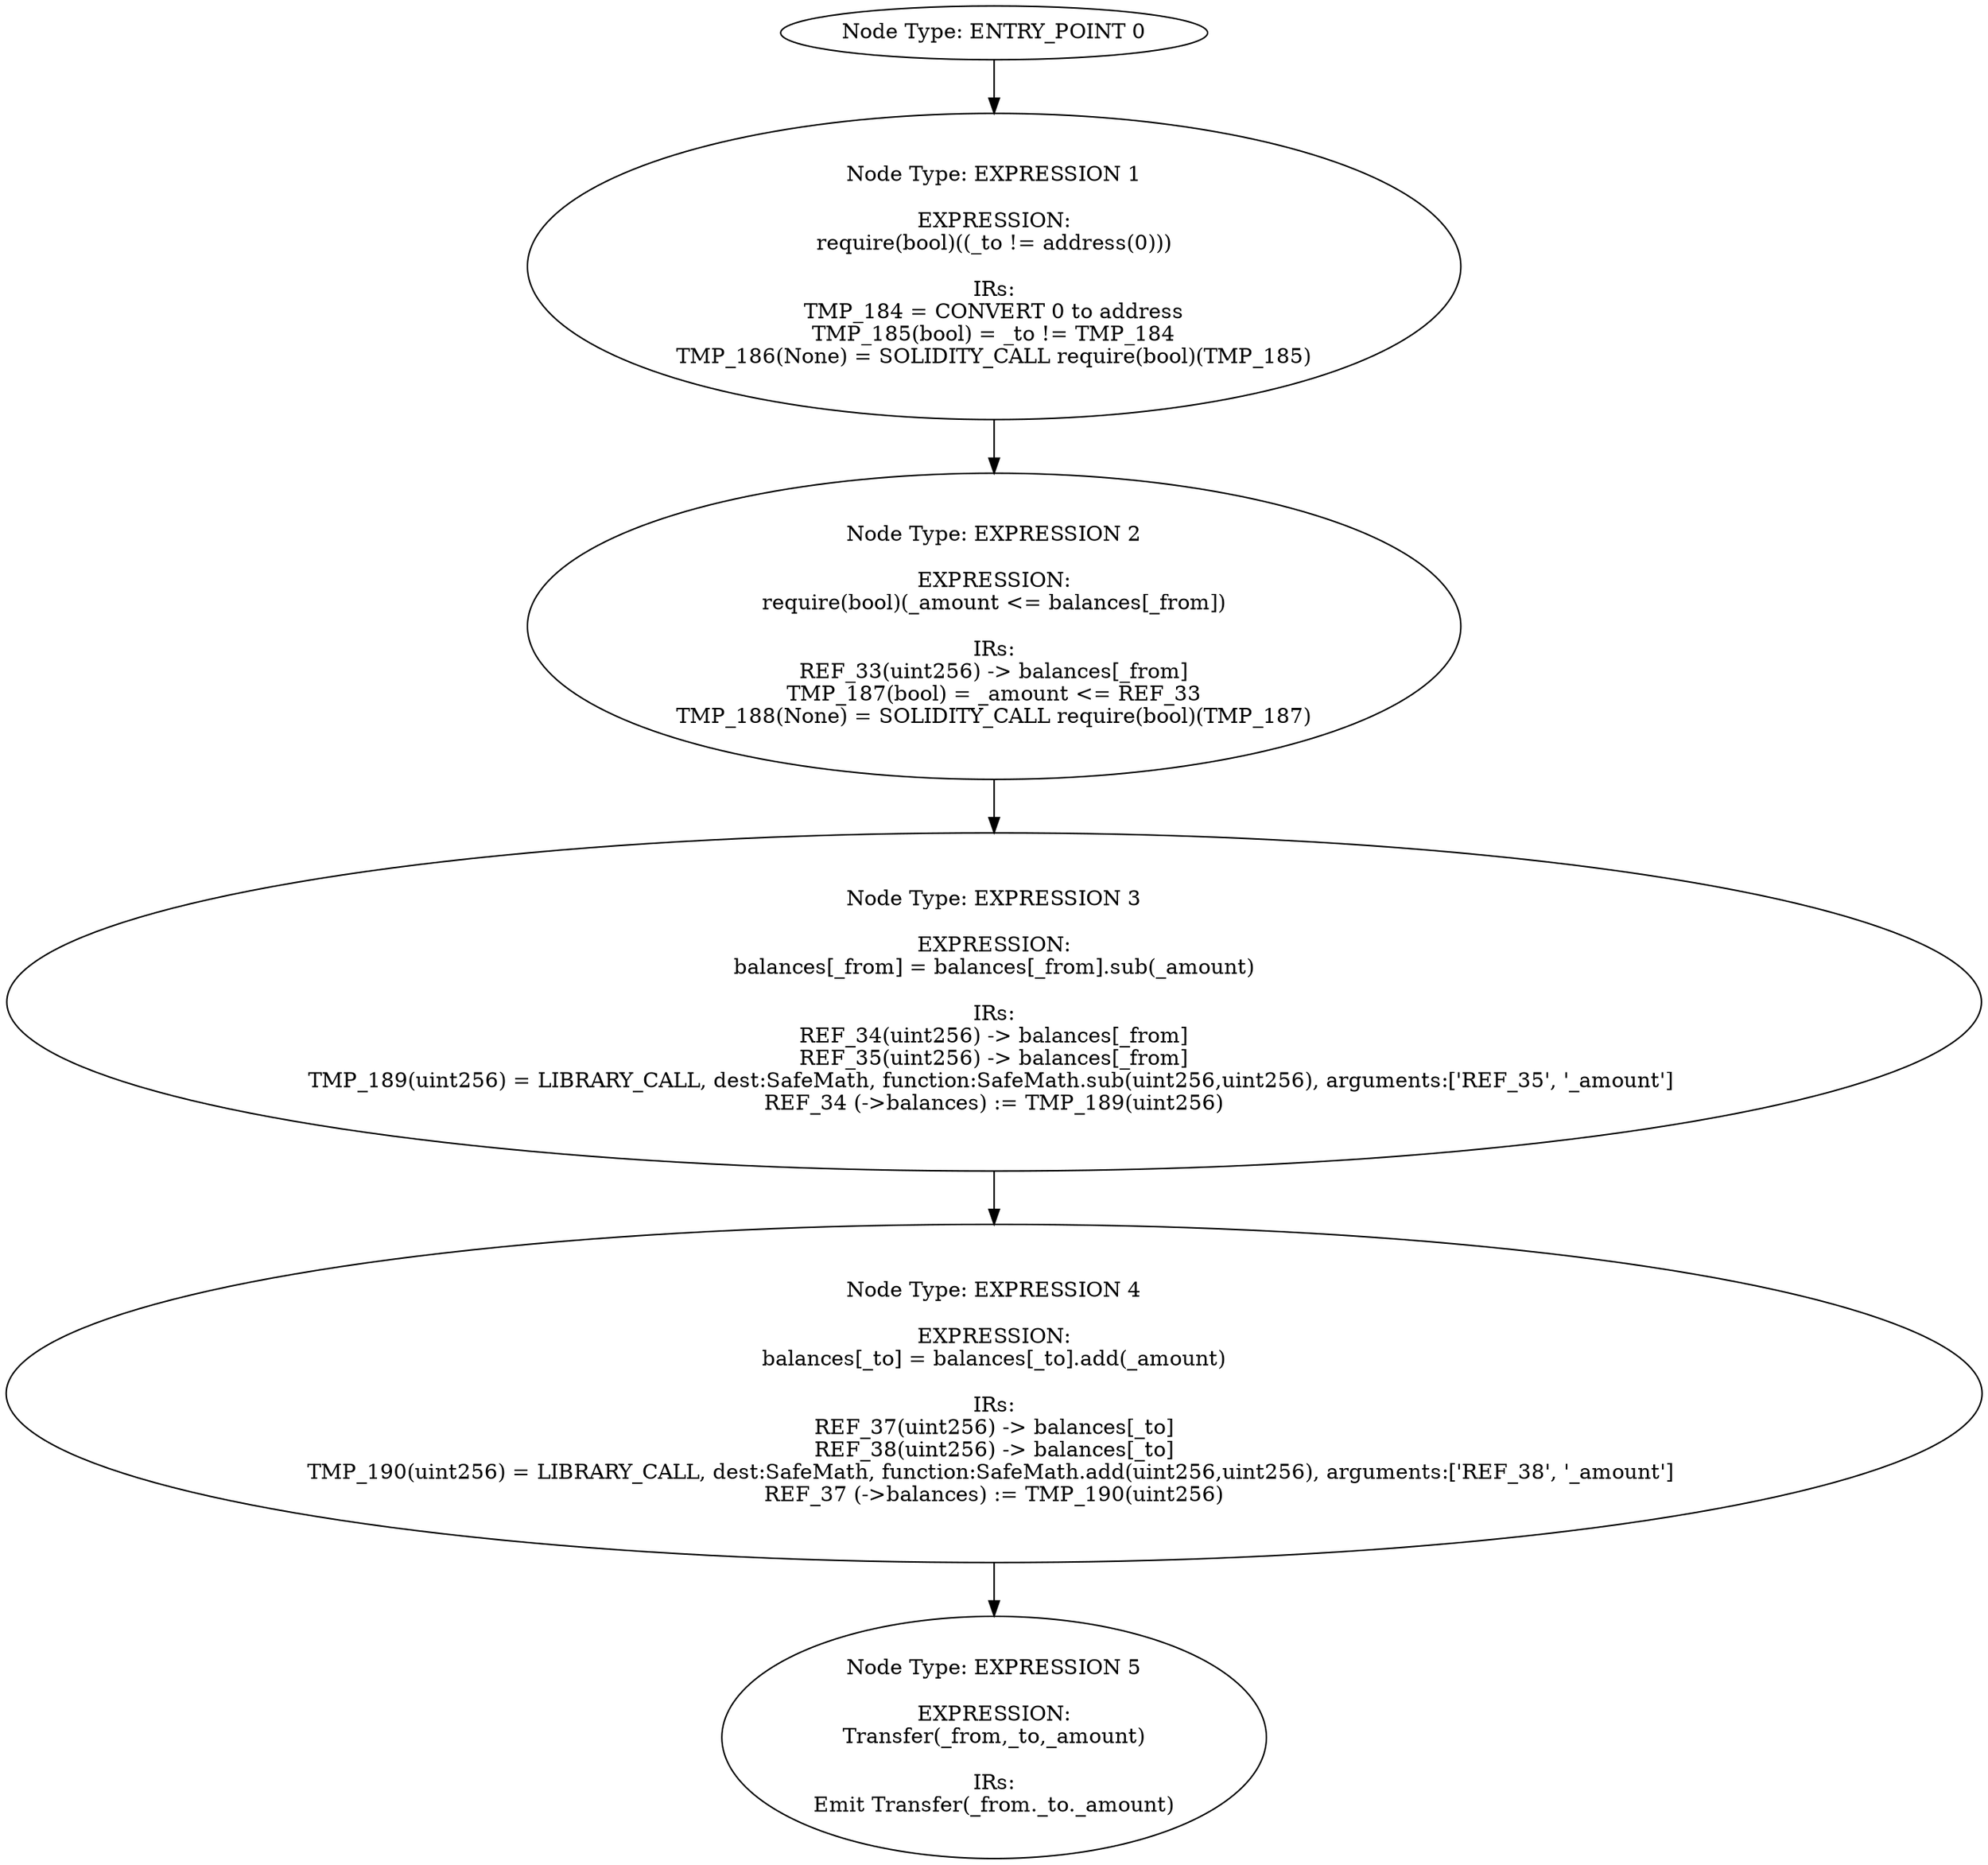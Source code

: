 digraph{
0[label="Node Type: ENTRY_POINT 0
"];
0->1;
1[label="Node Type: EXPRESSION 1

EXPRESSION:
require(bool)((_to != address(0)))

IRs:
TMP_184 = CONVERT 0 to address
TMP_185(bool) = _to != TMP_184
TMP_186(None) = SOLIDITY_CALL require(bool)(TMP_185)"];
1->2;
2[label="Node Type: EXPRESSION 2

EXPRESSION:
require(bool)(_amount <= balances[_from])

IRs:
REF_33(uint256) -> balances[_from]
TMP_187(bool) = _amount <= REF_33
TMP_188(None) = SOLIDITY_CALL require(bool)(TMP_187)"];
2->3;
3[label="Node Type: EXPRESSION 3

EXPRESSION:
balances[_from] = balances[_from].sub(_amount)

IRs:
REF_34(uint256) -> balances[_from]
REF_35(uint256) -> balances[_from]
TMP_189(uint256) = LIBRARY_CALL, dest:SafeMath, function:SafeMath.sub(uint256,uint256), arguments:['REF_35', '_amount'] 
REF_34 (->balances) := TMP_189(uint256)"];
3->4;
4[label="Node Type: EXPRESSION 4

EXPRESSION:
balances[_to] = balances[_to].add(_amount)

IRs:
REF_37(uint256) -> balances[_to]
REF_38(uint256) -> balances[_to]
TMP_190(uint256) = LIBRARY_CALL, dest:SafeMath, function:SafeMath.add(uint256,uint256), arguments:['REF_38', '_amount'] 
REF_37 (->balances) := TMP_190(uint256)"];
4->5;
5[label="Node Type: EXPRESSION 5

EXPRESSION:
Transfer(_from,_to,_amount)

IRs:
Emit Transfer(_from._to._amount)"];
}
